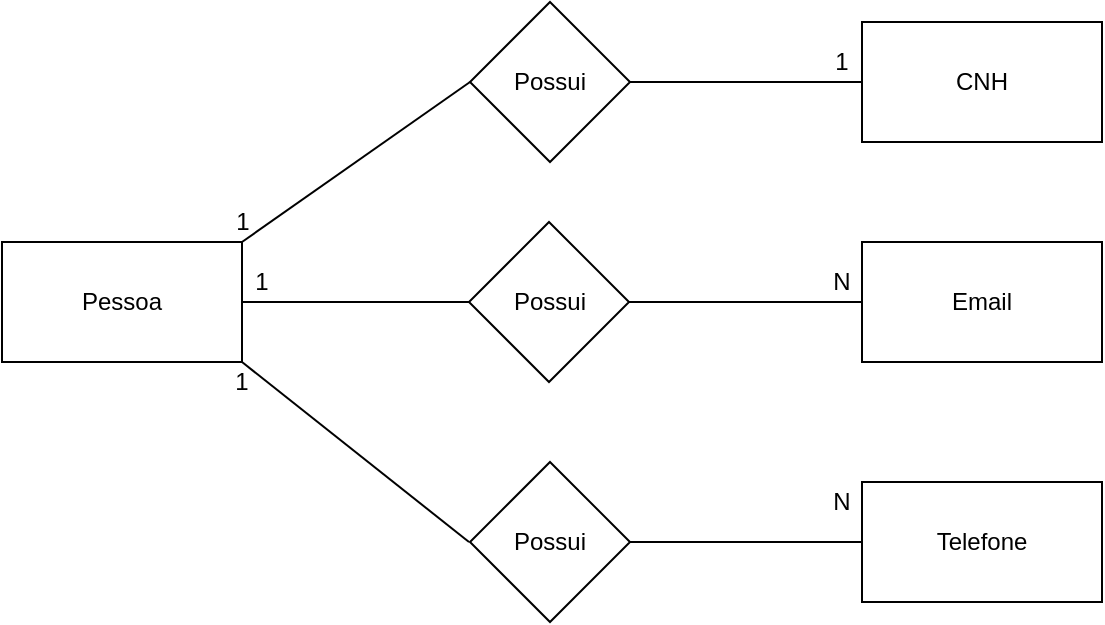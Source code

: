 <mxfile version="14.1.8" type="device" pages="2"><diagram id="wHo8cCwZ82CR0U4CVGcK" name="Conceitual"><mxGraphModel dx="846" dy="534" grid="1" gridSize="10" guides="1" tooltips="1" connect="1" arrows="1" fold="1" page="1" pageScale="1" pageWidth="827" pageHeight="1169" math="0" shadow="0"><root><mxCell id="0"/><mxCell id="1" parent="0"/><mxCell id="P-ysOSy9_Z30pIcE-3Rx-1" value="Pessoa" style="rounded=0;whiteSpace=wrap;html=1;" parent="1" vertex="1"><mxGeometry x="100" y="180" width="120" height="60" as="geometry"/></mxCell><mxCell id="P-ysOSy9_Z30pIcE-3Rx-2" value="Email" style="rounded=0;whiteSpace=wrap;html=1;" parent="1" vertex="1"><mxGeometry x="530" y="180" width="120" height="60" as="geometry"/></mxCell><mxCell id="P-ysOSy9_Z30pIcE-3Rx-3" value="Possui" style="rhombus;whiteSpace=wrap;html=1;" parent="1" vertex="1"><mxGeometry x="333.5" y="170" width="80" height="80" as="geometry"/></mxCell><mxCell id="P-ysOSy9_Z30pIcE-3Rx-4" value="" style="endArrow=none;html=1;exitX=1;exitY=0.5;exitDx=0;exitDy=0;" parent="1" source="P-ysOSy9_Z30pIcE-3Rx-3" edge="1"><mxGeometry width="50" height="50" relative="1" as="geometry"><mxPoint x="480" y="260" as="sourcePoint"/><mxPoint x="530" y="210" as="targetPoint"/></mxGeometry></mxCell><mxCell id="P-ysOSy9_Z30pIcE-3Rx-5" value="" style="endArrow=none;html=1;exitX=1;exitY=0.5;exitDx=0;exitDy=0;entryX=0;entryY=0.5;entryDx=0;entryDy=0;" parent="1" source="P-ysOSy9_Z30pIcE-3Rx-1" target="P-ysOSy9_Z30pIcE-3Rx-3" edge="1"><mxGeometry width="50" height="50" relative="1" as="geometry"><mxPoint x="390" y="300" as="sourcePoint"/><mxPoint x="440" y="250" as="targetPoint"/></mxGeometry></mxCell><mxCell id="P-ysOSy9_Z30pIcE-3Rx-6" value="1" style="text;html=1;strokeColor=none;fillColor=none;align=center;verticalAlign=middle;whiteSpace=wrap;rounded=0;" parent="1" vertex="1"><mxGeometry x="210" y="190" width="40" height="20" as="geometry"/></mxCell><mxCell id="P-ysOSy9_Z30pIcE-3Rx-7" value="N" style="text;html=1;strokeColor=none;fillColor=none;align=center;verticalAlign=middle;whiteSpace=wrap;rounded=0;" parent="1" vertex="1"><mxGeometry x="500" y="190" width="40" height="20" as="geometry"/></mxCell><mxCell id="P-ysOSy9_Z30pIcE-3Rx-8" value="CNH" style="rounded=0;whiteSpace=wrap;html=1;" parent="1" vertex="1"><mxGeometry x="530" y="70" width="120" height="60" as="geometry"/></mxCell><mxCell id="P-ysOSy9_Z30pIcE-3Rx-9" value="Telefone" style="rounded=0;whiteSpace=wrap;html=1;" parent="1" vertex="1"><mxGeometry x="530" y="300" width="120" height="60" as="geometry"/></mxCell><mxCell id="P-ysOSy9_Z30pIcE-3Rx-10" value="N" style="text;html=1;strokeColor=none;fillColor=none;align=center;verticalAlign=middle;whiteSpace=wrap;rounded=0;" parent="1" vertex="1"><mxGeometry x="500" y="300" width="40" height="20" as="geometry"/></mxCell><mxCell id="P-ysOSy9_Z30pIcE-3Rx-11" value="1" style="text;html=1;strokeColor=none;fillColor=none;align=center;verticalAlign=middle;whiteSpace=wrap;rounded=0;" parent="1" vertex="1"><mxGeometry x="500" y="80" width="40" height="20" as="geometry"/></mxCell><mxCell id="MfSqWfkK2j-fgewA_Ptt-1" value="Possui" style="rhombus;whiteSpace=wrap;html=1;" parent="1" vertex="1"><mxGeometry x="334" y="290" width="80" height="80" as="geometry"/></mxCell><mxCell id="MfSqWfkK2j-fgewA_Ptt-3" value="Possui" style="rhombus;whiteSpace=wrap;html=1;" parent="1" vertex="1"><mxGeometry x="334" y="60" width="80" height="80" as="geometry"/></mxCell><mxCell id="MfSqWfkK2j-fgewA_Ptt-4" value="" style="endArrow=none;html=1;exitX=0;exitY=0.5;exitDx=0;exitDy=0;entryX=1;entryY=0.5;entryDx=0;entryDy=0;endFill=0;" parent="1" source="P-ysOSy9_Z30pIcE-3Rx-9" target="MfSqWfkK2j-fgewA_Ptt-1" edge="1"><mxGeometry width="50" height="50" relative="1" as="geometry"><mxPoint x="440" y="460" as="sourcePoint"/><mxPoint x="490" y="410" as="targetPoint"/></mxGeometry></mxCell><mxCell id="MfSqWfkK2j-fgewA_Ptt-6" value="" style="endArrow=none;html=1;entryX=1;entryY=1;entryDx=0;entryDy=0;endFill=0;" parent="1" target="P-ysOSy9_Z30pIcE-3Rx-1" edge="1"><mxGeometry width="50" height="50" relative="1" as="geometry"><mxPoint x="333.5" y="330" as="sourcePoint"/><mxPoint x="383.5" y="280" as="targetPoint"/></mxGeometry></mxCell><mxCell id="MfSqWfkK2j-fgewA_Ptt-8" value="" style="endArrow=none;html=1;entryX=1;entryY=0.5;entryDx=0;entryDy=0;exitX=0;exitY=0.5;exitDx=0;exitDy=0;endFill=0;" parent="1" source="P-ysOSy9_Z30pIcE-3Rx-8" target="MfSqWfkK2j-fgewA_Ptt-3" edge="1"><mxGeometry width="50" height="50" relative="1" as="geometry"><mxPoint x="530" y="95" as="sourcePoint"/><mxPoint x="580" y="45" as="targetPoint"/></mxGeometry></mxCell><mxCell id="MfSqWfkK2j-fgewA_Ptt-10" value="" style="endArrow=none;html=1;entryX=1;entryY=0;entryDx=0;entryDy=0;endFill=0;" parent="1" target="P-ysOSy9_Z30pIcE-3Rx-1" edge="1"><mxGeometry width="50" height="50" relative="1" as="geometry"><mxPoint x="334" y="100" as="sourcePoint"/><mxPoint x="384" y="50" as="targetPoint"/></mxGeometry></mxCell><mxCell id="MfSqWfkK2j-fgewA_Ptt-11" value="1" style="text;html=1;strokeColor=none;fillColor=none;align=center;verticalAlign=middle;whiteSpace=wrap;rounded=0;" parent="1" vertex="1"><mxGeometry x="200" y="240" width="40" height="20" as="geometry"/></mxCell><mxCell id="MfSqWfkK2j-fgewA_Ptt-13" value="1" style="text;html=1;align=center;verticalAlign=middle;resizable=0;points=[];autosize=1;" parent="1" vertex="1"><mxGeometry x="210" y="160" width="20" height="20" as="geometry"/></mxCell></root></mxGraphModel></diagram><diagram id="VFiHLgezbLvi0to-_w8u" name="Lógico"><mxGraphModel dx="846" dy="534" grid="1" gridSize="10" guides="1" tooltips="1" connect="1" arrows="1" fold="1" page="1" pageScale="1" pageWidth="827" pageHeight="1169" math="0" shadow="0"><root><mxCell id="7ZrKuzoqmCK4XSHLRdam-0"/><mxCell id="7ZrKuzoqmCK4XSHLRdam-1" parent="7ZrKuzoqmCK4XSHLRdam-0"/><mxCell id="7ZrKuzoqmCK4XSHLRdam-2" value="Pessoa" style="shape=table;startSize=30;container=1;collapsible=1;childLayout=tableLayout;fixedRows=1;rowLines=0;fontStyle=1;align=center;resizeLast=1;" parent="7ZrKuzoqmCK4XSHLRdam-1" vertex="1"><mxGeometry x="550" y="100" width="180" height="160" as="geometry"/></mxCell><mxCell id="7ZrKuzoqmCK4XSHLRdam-3" value="" style="shape=partialRectangle;collapsible=0;dropTarget=0;pointerEvents=0;fillColor=none;top=0;left=0;bottom=1;right=0;points=[[0,0.5],[1,0.5]];portConstraint=eastwest;" parent="7ZrKuzoqmCK4XSHLRdam-2" vertex="1"><mxGeometry y="30" width="180" height="30" as="geometry"/></mxCell><mxCell id="7ZrKuzoqmCK4XSHLRdam-4" value="PK" style="shape=partialRectangle;connectable=0;fillColor=none;top=0;left=0;bottom=0;right=0;fontStyle=1;overflow=hidden;" parent="7ZrKuzoqmCK4XSHLRdam-3" vertex="1"><mxGeometry width="30" height="30" as="geometry"/></mxCell><mxCell id="7ZrKuzoqmCK4XSHLRdam-5" value="idPessoa" style="shape=partialRectangle;connectable=0;fillColor=none;top=0;left=0;bottom=0;right=0;align=left;spacingLeft=6;fontStyle=5;overflow=hidden;" parent="7ZrKuzoqmCK4XSHLRdam-3" vertex="1"><mxGeometry x="30" width="150" height="30" as="geometry"/></mxCell><mxCell id="7ZrKuzoqmCK4XSHLRdam-6" value="" style="shape=partialRectangle;collapsible=0;dropTarget=0;pointerEvents=0;fillColor=none;top=0;left=0;bottom=0;right=0;points=[[0,0.5],[1,0.5]];portConstraint=eastwest;" parent="7ZrKuzoqmCK4XSHLRdam-2" vertex="1"><mxGeometry y="60" width="180" height="30" as="geometry"/></mxCell><mxCell id="7ZrKuzoqmCK4XSHLRdam-7" value="" style="shape=partialRectangle;connectable=0;fillColor=none;top=0;left=0;bottom=0;right=0;editable=1;overflow=hidden;" parent="7ZrKuzoqmCK4XSHLRdam-6" vertex="1"><mxGeometry width="30" height="30" as="geometry"/></mxCell><mxCell id="7ZrKuzoqmCK4XSHLRdam-8" value="CNH" style="shape=partialRectangle;connectable=0;fillColor=none;top=0;left=0;bottom=0;right=0;align=left;spacingLeft=6;overflow=hidden;" parent="7ZrKuzoqmCK4XSHLRdam-6" vertex="1"><mxGeometry x="30" width="150" height="30" as="geometry"/></mxCell><mxCell id="7ZrKuzoqmCK4XSHLRdam-9" value="" style="shape=partialRectangle;collapsible=0;dropTarget=0;pointerEvents=0;fillColor=none;top=0;left=0;bottom=0;right=0;points=[[0,0.5],[1,0.5]];portConstraint=eastwest;" parent="7ZrKuzoqmCK4XSHLRdam-2" vertex="1"><mxGeometry y="90" width="180" height="30" as="geometry"/></mxCell><mxCell id="7ZrKuzoqmCK4XSHLRdam-10" value="" style="shape=partialRectangle;connectable=0;fillColor=none;top=0;left=0;bottom=0;right=0;editable=1;overflow=hidden;" parent="7ZrKuzoqmCK4XSHLRdam-9" vertex="1"><mxGeometry width="30" height="30" as="geometry"/></mxCell><mxCell id="7ZrKuzoqmCK4XSHLRdam-11" value="Nome" style="shape=partialRectangle;connectable=0;fillColor=none;top=0;left=0;bottom=0;right=0;align=left;spacingLeft=6;overflow=hidden;" parent="7ZrKuzoqmCK4XSHLRdam-9" vertex="1"><mxGeometry x="30" width="150" height="30" as="geometry"/></mxCell><mxCell id="7ZrKuzoqmCK4XSHLRdam-12" value="" style="shape=partialRectangle;collapsible=0;dropTarget=0;pointerEvents=0;fillColor=none;top=0;left=0;bottom=0;right=0;points=[[0,0.5],[1,0.5]];portConstraint=eastwest;" parent="7ZrKuzoqmCK4XSHLRdam-2" vertex="1"><mxGeometry y="120" width="180" height="30" as="geometry"/></mxCell><mxCell id="7ZrKuzoqmCK4XSHLRdam-13" value="" style="shape=partialRectangle;connectable=0;fillColor=none;top=0;left=0;bottom=0;right=0;editable=1;overflow=hidden;" parent="7ZrKuzoqmCK4XSHLRdam-12" vertex="1"><mxGeometry width="30" height="30" as="geometry"/></mxCell><mxCell id="7ZrKuzoqmCK4XSHLRdam-14" value="Endereço" style="shape=partialRectangle;connectable=0;fillColor=none;top=0;left=0;bottom=0;right=0;align=left;spacingLeft=6;overflow=hidden;" parent="7ZrKuzoqmCK4XSHLRdam-12" vertex="1"><mxGeometry x="30" width="150" height="30" as="geometry"/></mxCell><mxCell id="7ZrKuzoqmCK4XSHLRdam-15" value="Telefone" style="shape=table;startSize=30;container=1;collapsible=1;childLayout=tableLayout;fixedRows=1;rowLines=0;fontStyle=1;align=center;resizeLast=1;" parent="7ZrKuzoqmCK4XSHLRdam-1" vertex="1"><mxGeometry x="190" y="40" width="180" height="130" as="geometry"/></mxCell><mxCell id="7ZrKuzoqmCK4XSHLRdam-16" value="" style="shape=partialRectangle;collapsible=0;dropTarget=0;pointerEvents=0;fillColor=none;top=0;left=0;bottom=0;right=0;points=[[0,0.5],[1,0.5]];portConstraint=eastwest;" parent="7ZrKuzoqmCK4XSHLRdam-15" vertex="1"><mxGeometry y="30" width="180" height="30" as="geometry"/></mxCell><mxCell id="7ZrKuzoqmCK4XSHLRdam-17" value="PK" style="shape=partialRectangle;connectable=0;fillColor=none;top=0;left=0;bottom=0;right=0;fontStyle=1;overflow=hidden;" parent="7ZrKuzoqmCK4XSHLRdam-16" vertex="1"><mxGeometry width="40" height="30" as="geometry"/></mxCell><mxCell id="7ZrKuzoqmCK4XSHLRdam-18" value="idTelefone" style="shape=partialRectangle;connectable=0;fillColor=none;top=0;left=0;bottom=0;right=0;align=left;spacingLeft=6;fontStyle=5;overflow=hidden;" parent="7ZrKuzoqmCK4XSHLRdam-16" vertex="1"><mxGeometry x="40" width="140" height="30" as="geometry"/></mxCell><mxCell id="7ZrKuzoqmCK4XSHLRdam-19" value="" style="shape=partialRectangle;collapsible=0;dropTarget=0;pointerEvents=0;fillColor=none;top=0;left=0;bottom=1;right=0;points=[[0,0.5],[1,0.5]];portConstraint=eastwest;" parent="7ZrKuzoqmCK4XSHLRdam-15" vertex="1"><mxGeometry y="60" width="180" height="30" as="geometry"/></mxCell><mxCell id="7ZrKuzoqmCK4XSHLRdam-20" value="FK" style="shape=partialRectangle;connectable=0;fillColor=none;top=0;left=0;bottom=0;right=0;fontStyle=1;overflow=hidden;" parent="7ZrKuzoqmCK4XSHLRdam-19" vertex="1"><mxGeometry width="40" height="30" as="geometry"/></mxCell><mxCell id="7ZrKuzoqmCK4XSHLRdam-21" value="idPessoa" style="shape=partialRectangle;connectable=0;fillColor=none;top=0;left=0;bottom=0;right=0;align=left;spacingLeft=6;fontStyle=5;overflow=hidden;" parent="7ZrKuzoqmCK4XSHLRdam-19" vertex="1"><mxGeometry x="40" width="140" height="30" as="geometry"/></mxCell><mxCell id="7ZrKuzoqmCK4XSHLRdam-22" value="" style="shape=partialRectangle;collapsible=0;dropTarget=0;pointerEvents=0;fillColor=none;top=0;left=0;bottom=0;right=0;points=[[0,0.5],[1,0.5]];portConstraint=eastwest;" parent="7ZrKuzoqmCK4XSHLRdam-15" vertex="1"><mxGeometry y="90" width="180" height="30" as="geometry"/></mxCell><mxCell id="7ZrKuzoqmCK4XSHLRdam-23" value="" style="shape=partialRectangle;connectable=0;fillColor=none;top=0;left=0;bottom=0;right=0;editable=1;overflow=hidden;" parent="7ZrKuzoqmCK4XSHLRdam-22" vertex="1"><mxGeometry width="40" height="30" as="geometry"/></mxCell><mxCell id="7ZrKuzoqmCK4XSHLRdam-24" value="Telefone" style="shape=partialRectangle;connectable=0;fillColor=none;top=0;left=0;bottom=0;right=0;align=left;spacingLeft=6;overflow=hidden;" parent="7ZrKuzoqmCK4XSHLRdam-22" vertex="1"><mxGeometry x="40" width="140" height="30" as="geometry"/></mxCell><mxCell id="7ZrKuzoqmCK4XSHLRdam-25" value="Email" style="shape=table;startSize=30;container=1;collapsible=1;childLayout=tableLayout;fixedRows=1;rowLines=0;fontStyle=1;align=center;resizeLast=1;" parent="7ZrKuzoqmCK4XSHLRdam-1" vertex="1"><mxGeometry x="190" y="220" width="180" height="130" as="geometry"/></mxCell><mxCell id="7ZrKuzoqmCK4XSHLRdam-26" value="" style="shape=partialRectangle;collapsible=0;dropTarget=0;pointerEvents=0;fillColor=none;top=0;left=0;bottom=0;right=0;points=[[0,0.5],[1,0.5]];portConstraint=eastwest;" parent="7ZrKuzoqmCK4XSHLRdam-25" vertex="1"><mxGeometry y="30" width="180" height="30" as="geometry"/></mxCell><mxCell id="7ZrKuzoqmCK4XSHLRdam-27" value="PK" style="shape=partialRectangle;connectable=0;fillColor=none;top=0;left=0;bottom=0;right=0;fontStyle=1;overflow=hidden;" parent="7ZrKuzoqmCK4XSHLRdam-26" vertex="1"><mxGeometry width="40" height="30" as="geometry"/></mxCell><mxCell id="7ZrKuzoqmCK4XSHLRdam-28" value="idEmail" style="shape=partialRectangle;connectable=0;fillColor=none;top=0;left=0;bottom=0;right=0;align=left;spacingLeft=6;fontStyle=5;overflow=hidden;" parent="7ZrKuzoqmCK4XSHLRdam-26" vertex="1"><mxGeometry x="40" width="140" height="30" as="geometry"/></mxCell><mxCell id="7ZrKuzoqmCK4XSHLRdam-29" value="" style="shape=partialRectangle;collapsible=0;dropTarget=0;pointerEvents=0;fillColor=none;top=0;left=0;bottom=1;right=0;points=[[0,0.5],[1,0.5]];portConstraint=eastwest;" parent="7ZrKuzoqmCK4XSHLRdam-25" vertex="1"><mxGeometry y="60" width="180" height="30" as="geometry"/></mxCell><mxCell id="7ZrKuzoqmCK4XSHLRdam-30" value="FK" style="shape=partialRectangle;connectable=0;fillColor=none;top=0;left=0;bottom=0;right=0;fontStyle=1;overflow=hidden;" parent="7ZrKuzoqmCK4XSHLRdam-29" vertex="1"><mxGeometry width="40" height="30" as="geometry"/></mxCell><mxCell id="7ZrKuzoqmCK4XSHLRdam-31" value="idPessoa" style="shape=partialRectangle;connectable=0;fillColor=none;top=0;left=0;bottom=0;right=0;align=left;spacingLeft=6;fontStyle=5;overflow=hidden;" parent="7ZrKuzoqmCK4XSHLRdam-29" vertex="1"><mxGeometry x="40" width="140" height="30" as="geometry"/></mxCell><mxCell id="7ZrKuzoqmCK4XSHLRdam-32" value="" style="shape=partialRectangle;collapsible=0;dropTarget=0;pointerEvents=0;fillColor=none;top=0;left=0;bottom=0;right=0;points=[[0,0.5],[1,0.5]];portConstraint=eastwest;" parent="7ZrKuzoqmCK4XSHLRdam-25" vertex="1"><mxGeometry y="90" width="180" height="30" as="geometry"/></mxCell><mxCell id="7ZrKuzoqmCK4XSHLRdam-33" value="" style="shape=partialRectangle;connectable=0;fillColor=none;top=0;left=0;bottom=0;right=0;editable=1;overflow=hidden;" parent="7ZrKuzoqmCK4XSHLRdam-32" vertex="1"><mxGeometry width="40" height="30" as="geometry"/></mxCell><mxCell id="7ZrKuzoqmCK4XSHLRdam-34" value="Email" style="shape=partialRectangle;connectable=0;fillColor=none;top=0;left=0;bottom=0;right=0;align=left;spacingLeft=6;overflow=hidden;" parent="7ZrKuzoqmCK4XSHLRdam-32" vertex="1"><mxGeometry x="40" width="140" height="30" as="geometry"/></mxCell><mxCell id="7ZrKuzoqmCK4XSHLRdam-35" value="" style="edgeStyle=entityRelationEdgeStyle;fontSize=12;html=1;endArrow=ERoneToMany;exitX=0;exitY=0.5;exitDx=0;exitDy=0;" parent="7ZrKuzoqmCK4XSHLRdam-1" source="7ZrKuzoqmCK4XSHLRdam-3" target="7ZrKuzoqmCK4XSHLRdam-29" edge="1"><mxGeometry width="100" height="100" relative="1" as="geometry"><mxPoint x="360" y="440" as="sourcePoint"/><mxPoint x="460" y="230" as="targetPoint"/></mxGeometry></mxCell><mxCell id="7ZrKuzoqmCK4XSHLRdam-36" value="" style="edgeStyle=entityRelationEdgeStyle;fontSize=12;html=1;endArrow=ERoneToMany;exitX=0;exitY=0.5;exitDx=0;exitDy=0;entryX=1;entryY=0.5;entryDx=0;entryDy=0;" parent="7ZrKuzoqmCK4XSHLRdam-1" source="7ZrKuzoqmCK4XSHLRdam-3" target="7ZrKuzoqmCK4XSHLRdam-19" edge="1"><mxGeometry width="100" height="100" relative="1" as="geometry"><mxPoint x="414" y="120" as="sourcePoint"/><mxPoint x="514" y="20" as="targetPoint"/></mxGeometry></mxCell></root></mxGraphModel></diagram></mxfile>